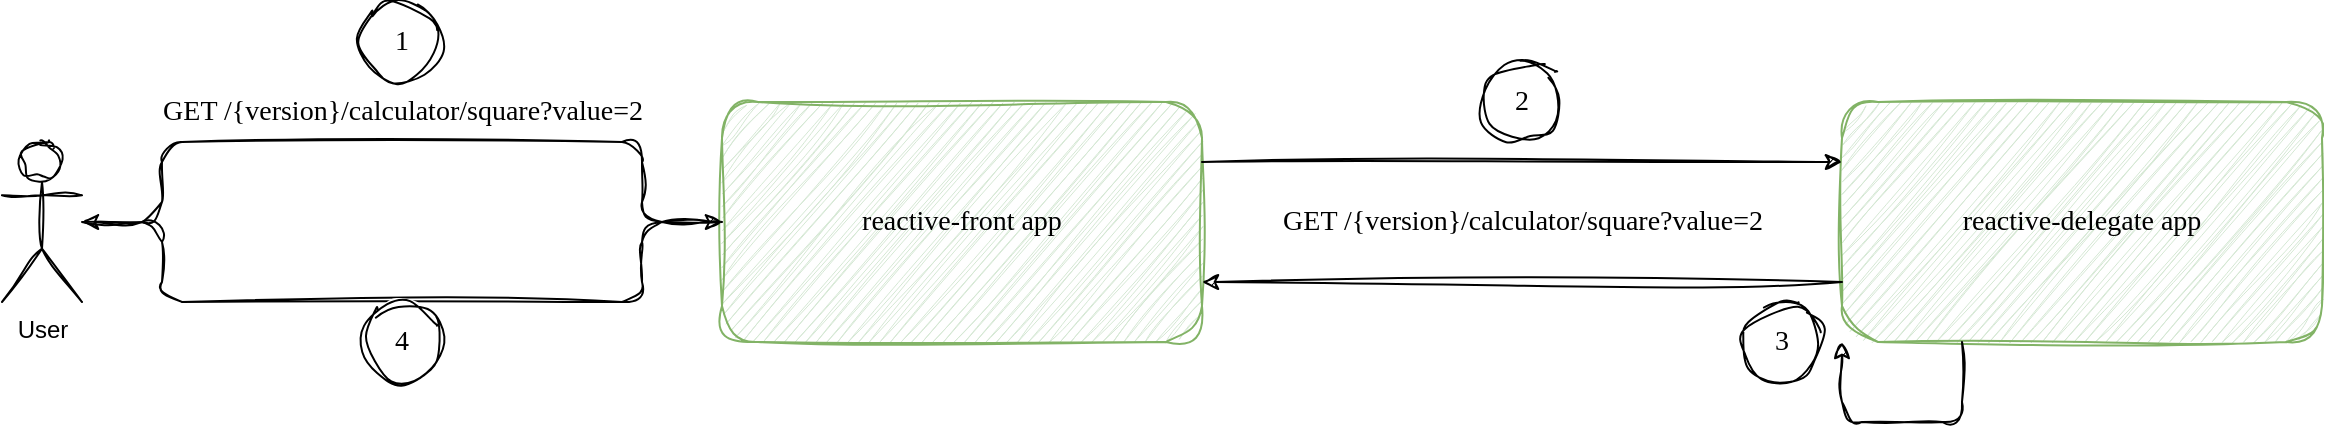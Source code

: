<mxfile version="26.0.9">
  <diagram name="Page-1" id="6G6Hq-V1hO7HuQSxvWeN">
    <mxGraphModel dx="1877" dy="621" grid="1" gridSize="10" guides="1" tooltips="1" connect="1" arrows="1" fold="1" page="1" pageScale="1" pageWidth="827" pageHeight="1169" math="0" shadow="0">
      <root>
        <mxCell id="0" />
        <mxCell id="1" parent="0" />
        <mxCell id="WvpWICC-9Z74xrX9J6yu-5" value="" style="group" vertex="1" connectable="0" parent="1">
          <mxGeometry x="680" y="240" width="240" height="120" as="geometry" />
        </mxCell>
        <mxCell id="WvpWICC-9Z74xrX9J6yu-2" value="reactive-delegate app" style="rounded=1;whiteSpace=wrap;html=1;fontFamily=Comic Sans MS;sketch=1;curveFitting=1;jiggle=2;fontSize=14;fillColor=#d5e8d4;strokeColor=#82b366;" vertex="1" parent="WvpWICC-9Z74xrX9J6yu-5">
          <mxGeometry width="240" height="120" as="geometry" />
        </mxCell>
        <mxCell id="WvpWICC-9Z74xrX9J6yu-3" value="" style="shape=image;verticalLabelPosition=bottom;labelBackgroundColor=default;verticalAlign=top;aspect=fixed;imageAspect=0;image=https://blog.zenika.com/wp-content/uploads/2016/04/spring-boot-logo-1.png;" vertex="1" parent="WvpWICC-9Z74xrX9J6yu-5">
          <mxGeometry x="190" y="10" width="40" height="40" as="geometry" />
        </mxCell>
        <mxCell id="WvpWICC-9Z74xrX9J6yu-20" style="edgeStyle=orthogonalEdgeStyle;shape=connector;rounded=1;sketch=1;jiggle=2;curveFitting=1;orthogonalLoop=1;jettySize=auto;html=1;exitX=0.25;exitY=1;exitDx=0;exitDy=0;entryX=0;entryY=1;entryDx=0;entryDy=0;strokeColor=default;align=center;verticalAlign=middle;fontFamily=Helvetica;fontSize=11;fontColor=default;labelBackgroundColor=default;endArrow=classic;curved=0;" edge="1" parent="WvpWICC-9Z74xrX9J6yu-5" source="WvpWICC-9Z74xrX9J6yu-2" target="WvpWICC-9Z74xrX9J6yu-2">
          <mxGeometry relative="1" as="geometry">
            <Array as="points">
              <mxPoint x="60" y="160" />
              <mxPoint y="160" />
            </Array>
          </mxGeometry>
        </mxCell>
        <mxCell id="WvpWICC-9Z74xrX9J6yu-6" value="" style="group" vertex="1" connectable="0" parent="1">
          <mxGeometry x="120" y="240" width="240" height="120" as="geometry" />
        </mxCell>
        <mxCell id="WvpWICC-9Z74xrX9J6yu-21" style="edgeStyle=orthogonalEdgeStyle;shape=connector;curved=0;rounded=1;sketch=1;jiggle=2;curveFitting=1;orthogonalLoop=1;jettySize=auto;html=1;exitX=0;exitY=0.5;exitDx=0;exitDy=0;strokeColor=default;align=center;verticalAlign=middle;fontFamily=Helvetica;fontSize=11;fontColor=default;labelBackgroundColor=default;endArrow=classic;" edge="1" parent="WvpWICC-9Z74xrX9J6yu-6" source="WvpWICC-9Z74xrX9J6yu-1">
          <mxGeometry relative="1" as="geometry">
            <mxPoint x="-320" y="60" as="targetPoint" />
            <Array as="points">
              <mxPoint x="-40" y="60" />
              <mxPoint x="-40" y="100" />
              <mxPoint x="-280" y="100" />
              <mxPoint x="-280" y="60" />
            </Array>
          </mxGeometry>
        </mxCell>
        <mxCell id="WvpWICC-9Z74xrX9J6yu-1" value="reactive-front app" style="rounded=1;whiteSpace=wrap;html=1;fontFamily=Comic Sans MS;sketch=1;curveFitting=1;jiggle=2;fontSize=14;fillColor=#d5e8d4;strokeColor=#82b366;" vertex="1" parent="WvpWICC-9Z74xrX9J6yu-6">
          <mxGeometry width="240" height="120" as="geometry" />
        </mxCell>
        <mxCell id="WvpWICC-9Z74xrX9J6yu-4" value="" style="shape=image;verticalLabelPosition=bottom;labelBackgroundColor=default;verticalAlign=top;aspect=fixed;imageAspect=0;image=https://blog.zenika.com/wp-content/uploads/2016/04/spring-boot-logo-1.png;" vertex="1" parent="WvpWICC-9Z74xrX9J6yu-6">
          <mxGeometry x="190" y="10" width="40" height="40" as="geometry" />
        </mxCell>
        <mxCell id="WvpWICC-9Z74xrX9J6yu-9" value="" style="edgeStyle=orthogonalEdgeStyle;rounded=1;orthogonalLoop=1;jettySize=auto;html=1;sketch=1;curveFitting=1;jiggle=2;entryX=0;entryY=0.5;entryDx=0;entryDy=0;curved=0;" edge="1" parent="1" source="WvpWICC-9Z74xrX9J6yu-7" target="WvpWICC-9Z74xrX9J6yu-1">
          <mxGeometry relative="1" as="geometry">
            <mxPoint x="-160" y="300" as="targetPoint" />
            <Array as="points">
              <mxPoint x="-160" y="300" />
              <mxPoint x="-160" y="260" />
              <mxPoint x="80" y="260" />
              <mxPoint x="80" y="300" />
            </Array>
          </mxGeometry>
        </mxCell>
        <mxCell id="WvpWICC-9Z74xrX9J6yu-7" value="User" style="shape=umlActor;verticalLabelPosition=bottom;verticalAlign=top;html=1;outlineConnect=0;sketch=1;curveFitting=1;jiggle=2;" vertex="1" parent="1">
          <mxGeometry x="-240" y="260" width="40" height="80" as="geometry" />
        </mxCell>
        <mxCell id="WvpWICC-9Z74xrX9J6yu-10" value="GET /{version}/calculator/square?value=2" style="text;html=1;align=center;verticalAlign=middle;resizable=0;points=[];autosize=1;strokeColor=none;fillColor=none;fontFamily=Comic Sans MS;fontSize=14;fontColor=default;labelBackgroundColor=default;" vertex="1" parent="1">
          <mxGeometry x="-190" y="230" width="300" height="30" as="geometry" />
        </mxCell>
        <mxCell id="WvpWICC-9Z74xrX9J6yu-11" value="GET /{version}/calculator/square?value=2" style="text;html=1;align=center;verticalAlign=middle;resizable=0;points=[];autosize=1;strokeColor=none;fillColor=none;fontFamily=Comic Sans MS;fontSize=14;fontColor=default;labelBackgroundColor=default;" vertex="1" parent="1">
          <mxGeometry x="370" y="285" width="300" height="30" as="geometry" />
        </mxCell>
        <mxCell id="WvpWICC-9Z74xrX9J6yu-12" style="edgeStyle=orthogonalEdgeStyle;shape=connector;rounded=0;sketch=1;jiggle=2;curveFitting=1;orthogonalLoop=1;jettySize=auto;html=1;exitX=1;exitY=0.25;exitDx=0;exitDy=0;entryX=0;entryY=0.25;entryDx=0;entryDy=0;strokeColor=default;align=center;verticalAlign=middle;fontFamily=Helvetica;fontSize=11;fontColor=default;labelBackgroundColor=default;endArrow=classic;" edge="1" parent="1" source="WvpWICC-9Z74xrX9J6yu-1" target="WvpWICC-9Z74xrX9J6yu-2">
          <mxGeometry relative="1" as="geometry" />
        </mxCell>
        <mxCell id="WvpWICC-9Z74xrX9J6yu-13" style="edgeStyle=orthogonalEdgeStyle;shape=connector;rounded=0;sketch=1;jiggle=2;curveFitting=1;orthogonalLoop=1;jettySize=auto;html=1;exitX=0;exitY=0.75;exitDx=0;exitDy=0;entryX=1;entryY=0.75;entryDx=0;entryDy=0;strokeColor=default;align=center;verticalAlign=middle;fontFamily=Helvetica;fontSize=11;fontColor=default;labelBackgroundColor=default;endArrow=classic;" edge="1" parent="1" source="WvpWICC-9Z74xrX9J6yu-2" target="WvpWICC-9Z74xrX9J6yu-1">
          <mxGeometry relative="1" as="geometry" />
        </mxCell>
        <mxCell id="WvpWICC-9Z74xrX9J6yu-17" value="1" style="ellipse;whiteSpace=wrap;html=1;aspect=fixed;fontFamily=Comic Sans MS;fontSize=14;fontColor=default;labelBackgroundColor=default;sketch=1;curveFitting=1;jiggle=2;" vertex="1" parent="1">
          <mxGeometry x="-60" y="190" width="40" height="40" as="geometry" />
        </mxCell>
        <mxCell id="WvpWICC-9Z74xrX9J6yu-18" value="2" style="ellipse;whiteSpace=wrap;html=1;aspect=fixed;fontFamily=Comic Sans MS;fontSize=14;fontColor=default;labelBackgroundColor=default;sketch=1;curveFitting=1;jiggle=2;" vertex="1" parent="1">
          <mxGeometry x="500" y="220" width="40" height="40" as="geometry" />
        </mxCell>
        <mxCell id="WvpWICC-9Z74xrX9J6yu-19" value="3" style="ellipse;whiteSpace=wrap;html=1;aspect=fixed;fontFamily=Comic Sans MS;fontSize=14;fontColor=default;labelBackgroundColor=default;sketch=1;curveFitting=1;jiggle=2;" vertex="1" parent="1">
          <mxGeometry x="630" y="340" width="40" height="40" as="geometry" />
        </mxCell>
        <mxCell id="WvpWICC-9Z74xrX9J6yu-22" value="4" style="ellipse;whiteSpace=wrap;html=1;aspect=fixed;fontFamily=Comic Sans MS;fontSize=14;fontColor=default;labelBackgroundColor=default;sketch=1;curveFitting=1;jiggle=2;" vertex="1" parent="1">
          <mxGeometry x="-60" y="340" width="40" height="40" as="geometry" />
        </mxCell>
      </root>
    </mxGraphModel>
  </diagram>
</mxfile>
